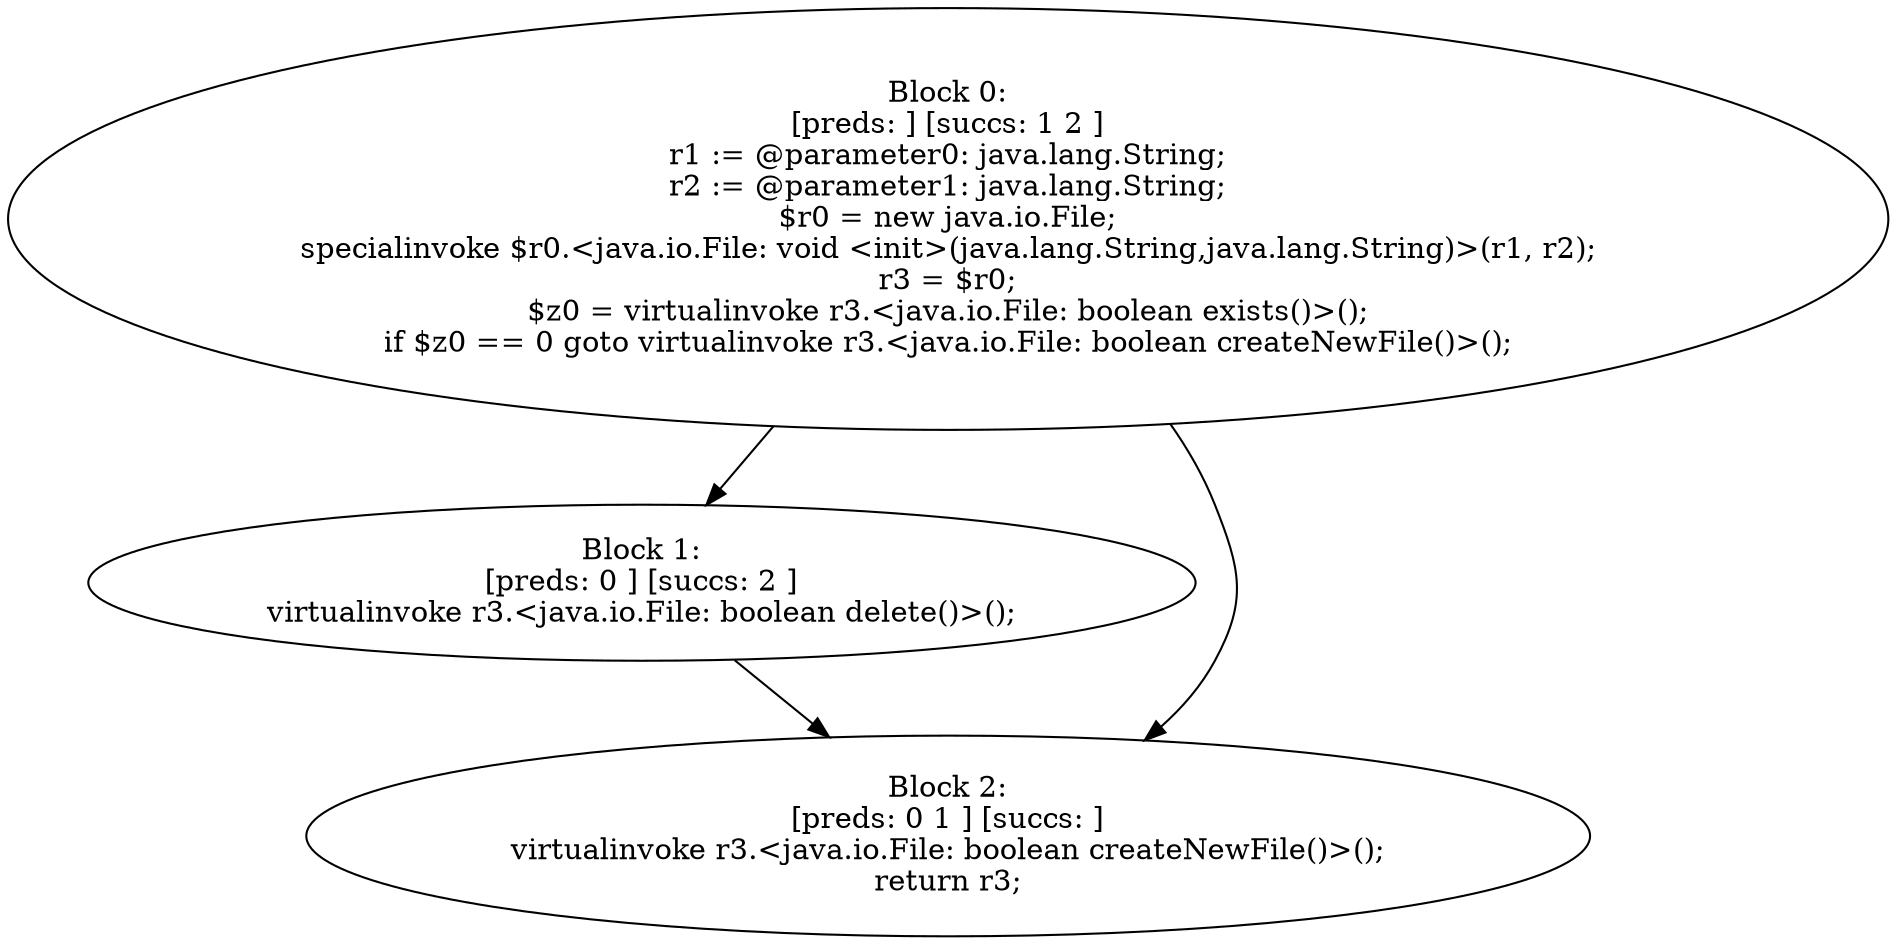 digraph "unitGraph" {
    "Block 0:
[preds: ] [succs: 1 2 ]
r1 := @parameter0: java.lang.String;
r2 := @parameter1: java.lang.String;
$r0 = new java.io.File;
specialinvoke $r0.<java.io.File: void <init>(java.lang.String,java.lang.String)>(r1, r2);
r3 = $r0;
$z0 = virtualinvoke r3.<java.io.File: boolean exists()>();
if $z0 == 0 goto virtualinvoke r3.<java.io.File: boolean createNewFile()>();
"
    "Block 1:
[preds: 0 ] [succs: 2 ]
virtualinvoke r3.<java.io.File: boolean delete()>();
"
    "Block 2:
[preds: 0 1 ] [succs: ]
virtualinvoke r3.<java.io.File: boolean createNewFile()>();
return r3;
"
    "Block 0:
[preds: ] [succs: 1 2 ]
r1 := @parameter0: java.lang.String;
r2 := @parameter1: java.lang.String;
$r0 = new java.io.File;
specialinvoke $r0.<java.io.File: void <init>(java.lang.String,java.lang.String)>(r1, r2);
r3 = $r0;
$z0 = virtualinvoke r3.<java.io.File: boolean exists()>();
if $z0 == 0 goto virtualinvoke r3.<java.io.File: boolean createNewFile()>();
"->"Block 1:
[preds: 0 ] [succs: 2 ]
virtualinvoke r3.<java.io.File: boolean delete()>();
";
    "Block 0:
[preds: ] [succs: 1 2 ]
r1 := @parameter0: java.lang.String;
r2 := @parameter1: java.lang.String;
$r0 = new java.io.File;
specialinvoke $r0.<java.io.File: void <init>(java.lang.String,java.lang.String)>(r1, r2);
r3 = $r0;
$z0 = virtualinvoke r3.<java.io.File: boolean exists()>();
if $z0 == 0 goto virtualinvoke r3.<java.io.File: boolean createNewFile()>();
"->"Block 2:
[preds: 0 1 ] [succs: ]
virtualinvoke r3.<java.io.File: boolean createNewFile()>();
return r3;
";
    "Block 1:
[preds: 0 ] [succs: 2 ]
virtualinvoke r3.<java.io.File: boolean delete()>();
"->"Block 2:
[preds: 0 1 ] [succs: ]
virtualinvoke r3.<java.io.File: boolean createNewFile()>();
return r3;
";
}
